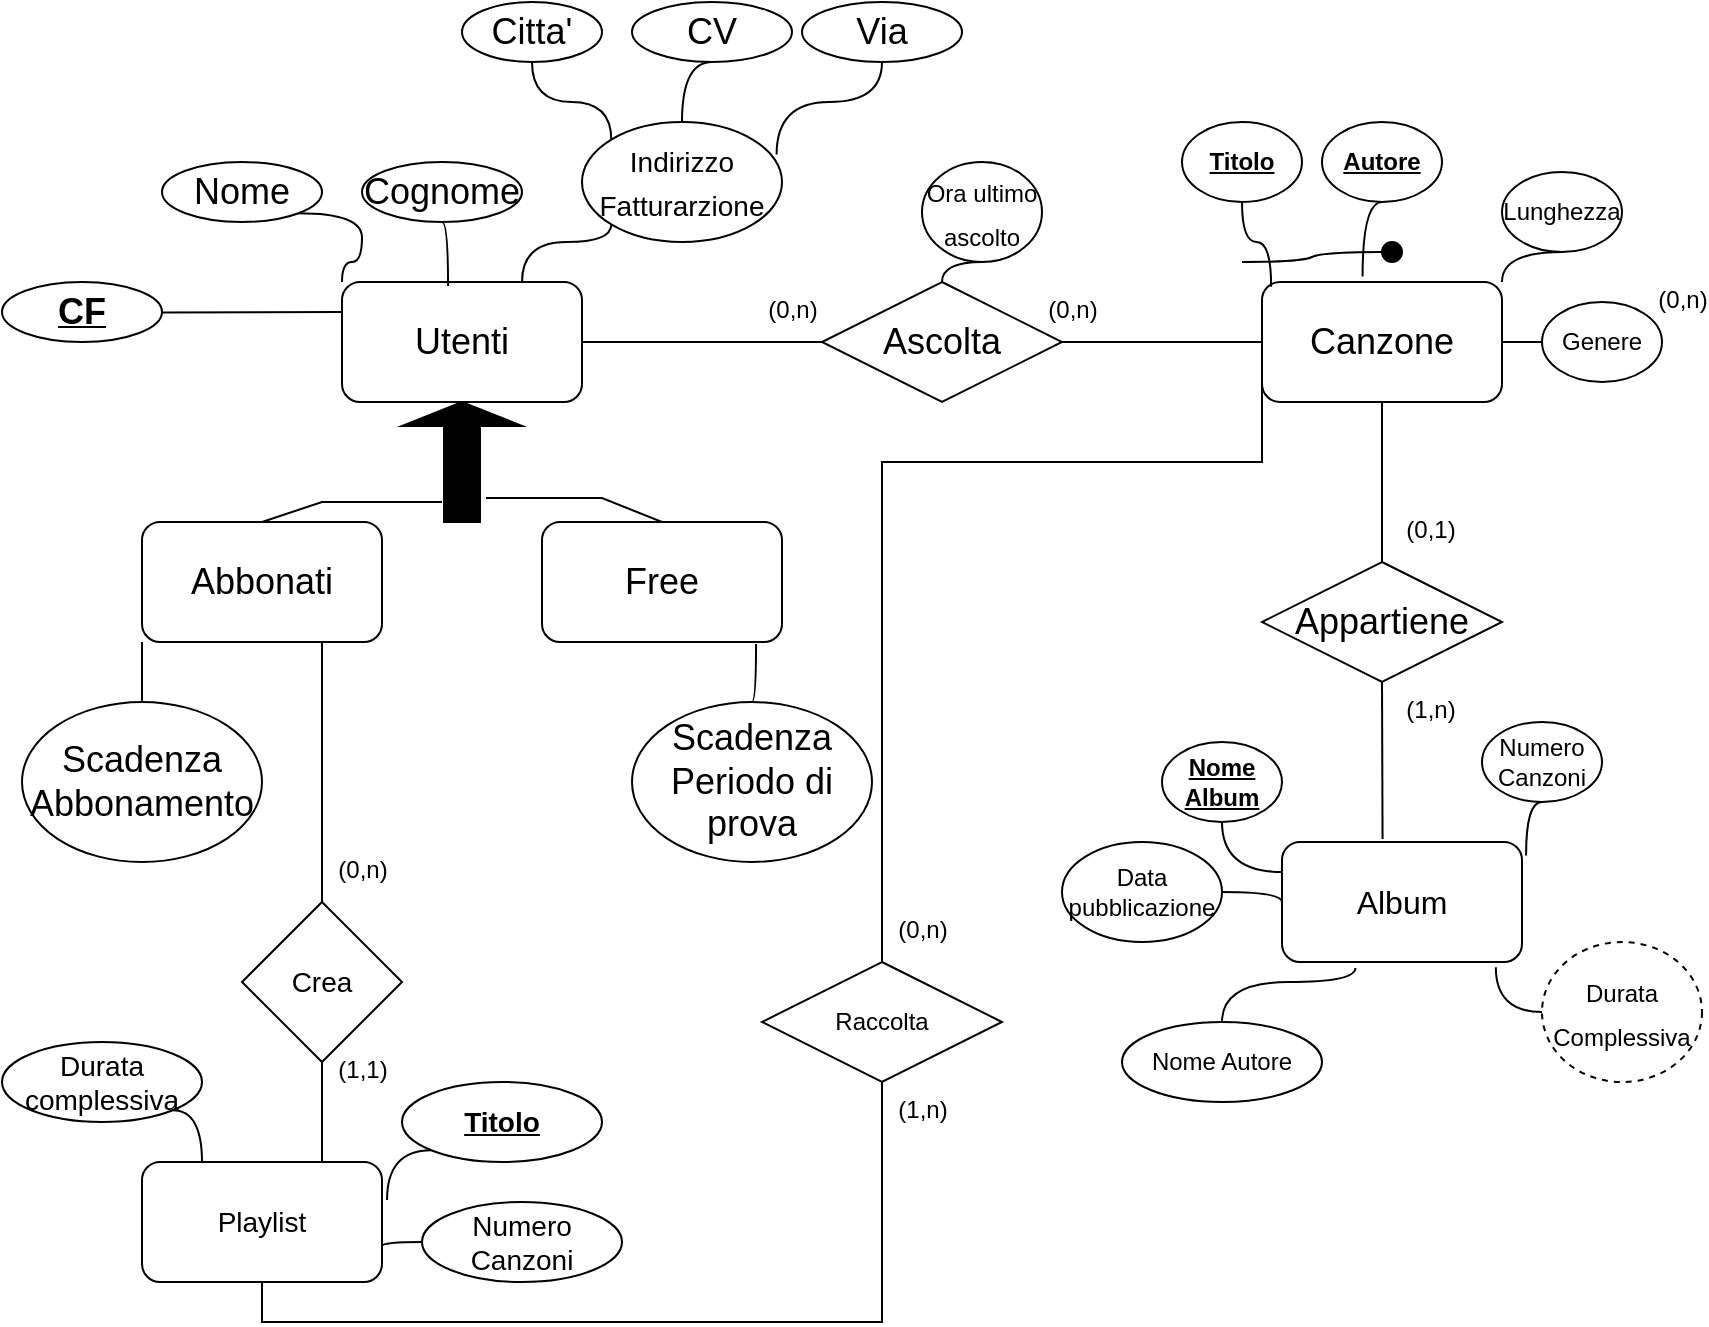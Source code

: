 <mxfile version="15.8.7" type="device"><diagram id="R2lEEEUBdFMjLlhIrx00" name="Page-1"><mxGraphModel dx="1185" dy="697" grid="1" gridSize="10" guides="1" tooltips="1" connect="1" arrows="1" fold="1" page="1" pageScale="1" pageWidth="1200" pageHeight="1920" math="0" shadow="0" extFonts="Permanent Marker^https://fonts.googleapis.com/css?family=Permanent+Marker"><root><mxCell id="0"/><mxCell id="1" parent="0"/><mxCell id="MznmqaaZc4UVXRXvQqSj-66" style="edgeStyle=orthogonalEdgeStyle;curved=1;rounded=0;orthogonalLoop=1;jettySize=auto;html=1;exitX=0;exitY=0.25;exitDx=0;exitDy=0;fontSize=12;endArrow=none;endFill=0;" parent="1" source="MznmqaaZc4UVXRXvQqSj-1" edge="1"><mxGeometry relative="1" as="geometry"><mxPoint x="110" y="175.294" as="targetPoint"/></mxGeometry></mxCell><mxCell id="MznmqaaZc4UVXRXvQqSj-1" value="&lt;font style=&quot;font-size: 18px&quot;&gt;Utenti&lt;/font&gt;" style="rounded=1;whiteSpace=wrap;html=1;" parent="1" vertex="1"><mxGeometry x="200" y="160" width="120" height="60" as="geometry"/></mxCell><mxCell id="MznmqaaZc4UVXRXvQqSj-2" value="" style="shape=singleArrow;direction=north;whiteSpace=wrap;html=1;fontSize=18;fillColor=#000000;" parent="1" vertex="1"><mxGeometry x="230" y="220" width="60" height="60" as="geometry"/></mxCell><mxCell id="YDDnkRahi1cv_LV7dZbu-7" style="edgeStyle=orthogonalEdgeStyle;curved=1;rounded=0;orthogonalLoop=1;jettySize=auto;html=1;exitX=0.75;exitY=1;exitDx=0;exitDy=0;fontSize=14;endArrow=none;endFill=0;" parent="1" source="MznmqaaZc4UVXRXvQqSj-3" target="YDDnkRahi1cv_LV7dZbu-1" edge="1"><mxGeometry relative="1" as="geometry"/></mxCell><mxCell id="MznmqaaZc4UVXRXvQqSj-3" value="Abbonati" style="rounded=1;whiteSpace=wrap;html=1;fontSize=18;fillColor=default;" parent="1" vertex="1"><mxGeometry x="100" y="280" width="120" height="60" as="geometry"/></mxCell><mxCell id="MznmqaaZc4UVXRXvQqSj-4" value="Free" style="rounded=1;whiteSpace=wrap;html=1;fontSize=18;fillColor=default;" parent="1" vertex="1"><mxGeometry x="300" y="280" width="120" height="60" as="geometry"/></mxCell><mxCell id="MznmqaaZc4UVXRXvQqSj-7" value="" style="endArrow=none;html=1;rounded=0;fontSize=18;exitX=0.5;exitY=0;exitDx=0;exitDy=0;" parent="1" source="MznmqaaZc4UVXRXvQqSj-3" edge="1"><mxGeometry width="50" height="50" relative="1" as="geometry"><mxPoint x="400" y="290" as="sourcePoint"/><mxPoint x="250" y="270" as="targetPoint"/><Array as="points"><mxPoint x="190" y="270"/></Array></mxGeometry></mxCell><mxCell id="MznmqaaZc4UVXRXvQqSj-8" value="" style="endArrow=none;html=1;rounded=0;fontSize=18;exitX=0.2;exitY=0.7;exitDx=0;exitDy=0;entryX=0.5;entryY=0;entryDx=0;entryDy=0;exitPerimeter=0;" parent="1" source="MznmqaaZc4UVXRXvQqSj-2" target="MznmqaaZc4UVXRXvQqSj-4" edge="1"><mxGeometry width="50" height="50" relative="1" as="geometry"><mxPoint x="170" y="290" as="sourcePoint"/><mxPoint x="260" y="280" as="targetPoint"/><Array as="points"><mxPoint x="330" y="268"/></Array></mxGeometry></mxCell><mxCell id="MznmqaaZc4UVXRXvQqSj-23" style="edgeStyle=orthogonalEdgeStyle;curved=1;rounded=0;orthogonalLoop=1;jettySize=auto;html=1;exitX=1;exitY=1;exitDx=0;exitDy=0;fontSize=18;endArrow=none;endFill=0;entryX=0;entryY=0;entryDx=0;entryDy=0;" parent="1" source="MznmqaaZc4UVXRXvQqSj-9" target="MznmqaaZc4UVXRXvQqSj-1" edge="1"><mxGeometry relative="1" as="geometry"><mxPoint x="210" y="170" as="targetPoint"/></mxGeometry></mxCell><mxCell id="MznmqaaZc4UVXRXvQqSj-9" value="Nome" style="ellipse;whiteSpace=wrap;html=1;align=center;fontSize=18;fillColor=default;" parent="1" vertex="1"><mxGeometry x="110" y="100" width="80" height="30" as="geometry"/></mxCell><mxCell id="MznmqaaZc4UVXRXvQqSj-24" style="edgeStyle=orthogonalEdgeStyle;curved=1;rounded=0;orthogonalLoop=1;jettySize=auto;html=1;exitX=0.5;exitY=1;exitDx=0;exitDy=0;entryX=0.442;entryY=0.033;entryDx=0;entryDy=0;entryPerimeter=0;fontSize=18;endArrow=none;endFill=0;" parent="1" source="MznmqaaZc4UVXRXvQqSj-10" target="MznmqaaZc4UVXRXvQqSj-1" edge="1"><mxGeometry relative="1" as="geometry"/></mxCell><mxCell id="MznmqaaZc4UVXRXvQqSj-10" value="Cognome" style="ellipse;whiteSpace=wrap;html=1;align=center;fontSize=18;fillColor=default;" parent="1" vertex="1"><mxGeometry x="210" y="100" width="80" height="30" as="geometry"/></mxCell><mxCell id="MznmqaaZc4UVXRXvQqSj-25" style="edgeStyle=orthogonalEdgeStyle;curved=1;rounded=0;orthogonalLoop=1;jettySize=auto;html=1;exitX=0;exitY=1;exitDx=0;exitDy=0;fontSize=18;endArrow=none;endFill=0;entryX=0.75;entryY=0;entryDx=0;entryDy=0;" parent="1" source="MznmqaaZc4UVXRXvQqSj-12" target="MznmqaaZc4UVXRXvQqSj-1" edge="1"><mxGeometry relative="1" as="geometry"><mxPoint x="300" y="150" as="targetPoint"/><Array as="points"><mxPoint x="290" y="140"/></Array></mxGeometry></mxCell><mxCell id="MznmqaaZc4UVXRXvQqSj-12" value="&lt;font style=&quot;font-size: 14px&quot;&gt;Indirizzo&lt;br&gt;Fatturarzione&lt;/font&gt;" style="ellipse;whiteSpace=wrap;html=1;align=center;fontSize=18;fillColor=default;" parent="1" vertex="1"><mxGeometry x="320" y="80" width="100" height="60" as="geometry"/></mxCell><mxCell id="MznmqaaZc4UVXRXvQqSj-21" style="edgeStyle=orthogonalEdgeStyle;curved=1;rounded=0;orthogonalLoop=1;jettySize=auto;html=1;exitX=0.5;exitY=1;exitDx=0;exitDy=0;entryX=0;entryY=0;entryDx=0;entryDy=0;fontSize=18;endArrow=none;endFill=0;" parent="1" source="MznmqaaZc4UVXRXvQqSj-13" target="MznmqaaZc4UVXRXvQqSj-12" edge="1"><mxGeometry relative="1" as="geometry"/></mxCell><mxCell id="MznmqaaZc4UVXRXvQqSj-13" value="Citta'" style="ellipse;whiteSpace=wrap;html=1;align=center;fontSize=18;fillColor=default;" parent="1" vertex="1"><mxGeometry x="260" y="20" width="70" height="30" as="geometry"/></mxCell><mxCell id="MznmqaaZc4UVXRXvQqSj-22" style="edgeStyle=orthogonalEdgeStyle;curved=1;rounded=0;orthogonalLoop=1;jettySize=auto;html=1;exitX=0.5;exitY=1;exitDx=0;exitDy=0;entryX=0.973;entryY=0.271;entryDx=0;entryDy=0;entryPerimeter=0;fontSize=18;endArrow=none;endFill=0;" parent="1" source="MznmqaaZc4UVXRXvQqSj-14" target="MznmqaaZc4UVXRXvQqSj-12" edge="1"><mxGeometry relative="1" as="geometry"/></mxCell><mxCell id="MznmqaaZc4UVXRXvQqSj-14" value="Via" style="ellipse;whiteSpace=wrap;html=1;align=center;fontSize=18;fillColor=default;" parent="1" vertex="1"><mxGeometry x="430" y="20" width="80" height="30" as="geometry"/></mxCell><mxCell id="MznmqaaZc4UVXRXvQqSj-20" style="edgeStyle=orthogonalEdgeStyle;curved=1;rounded=0;orthogonalLoop=1;jettySize=auto;html=1;exitX=0.5;exitY=1;exitDx=0;exitDy=0;entryX=0.5;entryY=0;entryDx=0;entryDy=0;fontSize=18;endArrow=none;endFill=0;" parent="1" source="MznmqaaZc4UVXRXvQqSj-15" target="MznmqaaZc4UVXRXvQqSj-12" edge="1"><mxGeometry relative="1" as="geometry"/></mxCell><mxCell id="MznmqaaZc4UVXRXvQqSj-15" value="CV" style="ellipse;whiteSpace=wrap;html=1;align=center;fontSize=18;fillColor=default;" parent="1" vertex="1"><mxGeometry x="345" y="20" width="80" height="30" as="geometry"/></mxCell><mxCell id="MznmqaaZc4UVXRXvQqSj-27" style="edgeStyle=orthogonalEdgeStyle;curved=1;rounded=0;orthogonalLoop=1;jettySize=auto;html=1;exitX=0.5;exitY=0;exitDx=0;exitDy=0;entryX=0;entryY=1;entryDx=0;entryDy=0;fontSize=18;endArrow=none;endFill=0;" parent="1" source="MznmqaaZc4UVXRXvQqSj-26" target="MznmqaaZc4UVXRXvQqSj-3" edge="1"><mxGeometry relative="1" as="geometry"/></mxCell><mxCell id="MznmqaaZc4UVXRXvQqSj-26" value="Scadenza Abbonamento" style="ellipse;whiteSpace=wrap;html=1;align=center;fontSize=18;fillColor=default;" parent="1" vertex="1"><mxGeometry x="40" y="370" width="120" height="80" as="geometry"/></mxCell><mxCell id="MznmqaaZc4UVXRXvQqSj-30" style="edgeStyle=orthogonalEdgeStyle;curved=1;rounded=0;orthogonalLoop=1;jettySize=auto;html=1;exitX=0.5;exitY=0;exitDx=0;exitDy=0;entryX=0.892;entryY=1.017;entryDx=0;entryDy=0;entryPerimeter=0;fontSize=18;endArrow=none;endFill=0;" parent="1" source="MznmqaaZc4UVXRXvQqSj-29" target="MznmqaaZc4UVXRXvQqSj-4" edge="1"><mxGeometry relative="1" as="geometry"/></mxCell><mxCell id="MznmqaaZc4UVXRXvQqSj-29" value="Scadenza Periodo di prova" style="ellipse;whiteSpace=wrap;html=1;align=center;fontSize=18;fillColor=default;" parent="1" vertex="1"><mxGeometry x="345" y="370" width="120" height="80" as="geometry"/></mxCell><mxCell id="MznmqaaZc4UVXRXvQqSj-34" style="edgeStyle=orthogonalEdgeStyle;curved=1;rounded=0;orthogonalLoop=1;jettySize=auto;html=1;entryX=1;entryY=0.5;entryDx=0;entryDy=0;fontSize=18;endArrow=none;endFill=0;" parent="1" source="MznmqaaZc4UVXRXvQqSj-31" target="MznmqaaZc4UVXRXvQqSj-1" edge="1"><mxGeometry relative="1" as="geometry"/></mxCell><mxCell id="MznmqaaZc4UVXRXvQqSj-35" style="edgeStyle=orthogonalEdgeStyle;curved=1;rounded=0;orthogonalLoop=1;jettySize=auto;html=1;fontSize=18;endArrow=none;endFill=0;" parent="1" source="MznmqaaZc4UVXRXvQqSj-31" target="MznmqaaZc4UVXRXvQqSj-33" edge="1"><mxGeometry relative="1" as="geometry"/></mxCell><mxCell id="MznmqaaZc4UVXRXvQqSj-31" value="Ascolta" style="shape=rhombus;perimeter=rhombusPerimeter;whiteSpace=wrap;html=1;align=center;fontSize=18;fillColor=default;" parent="1" vertex="1"><mxGeometry x="440" y="160" width="120" height="60" as="geometry"/></mxCell><mxCell id="MznmqaaZc4UVXRXvQqSj-51" style="edgeStyle=orthogonalEdgeStyle;curved=1;rounded=0;orthogonalLoop=1;jettySize=auto;html=1;exitX=0.5;exitY=1;exitDx=0;exitDy=0;entryX=0.5;entryY=0;entryDx=0;entryDy=0;fontSize=18;endArrow=none;endFill=0;" parent="1" source="MznmqaaZc4UVXRXvQqSj-33" target="MznmqaaZc4UVXRXvQqSj-50" edge="1"><mxGeometry relative="1" as="geometry"/></mxCell><mxCell id="3VvdkHh1fV8gKDkOYAM8-3" style="edgeStyle=orthogonalEdgeStyle;rounded=0;orthogonalLoop=1;jettySize=auto;html=1;exitX=0;exitY=0.75;exitDx=0;exitDy=0;entryX=0.5;entryY=0;entryDx=0;entryDy=0;endArrow=none;endFill=0;" edge="1" parent="1" source="MznmqaaZc4UVXRXvQqSj-33" target="3VvdkHh1fV8gKDkOYAM8-1"><mxGeometry relative="1" as="geometry"><Array as="points"><mxPoint x="660" y="250"/><mxPoint x="470" y="250"/></Array></mxGeometry></mxCell><mxCell id="MznmqaaZc4UVXRXvQqSj-33" value="Canzone" style="rounded=1;whiteSpace=wrap;html=1;fontSize=18;fillColor=default;" parent="1" vertex="1"><mxGeometry x="660" y="160" width="120" height="60" as="geometry"/></mxCell><mxCell id="MznmqaaZc4UVXRXvQqSj-37" style="edgeStyle=orthogonalEdgeStyle;curved=1;rounded=0;orthogonalLoop=1;jettySize=auto;html=1;exitX=0.5;exitY=1;exitDx=0;exitDy=0;entryX=0.5;entryY=0;entryDx=0;entryDy=0;fontSize=12;endArrow=none;endFill=0;" parent="1" source="MznmqaaZc4UVXRXvQqSj-36" target="MznmqaaZc4UVXRXvQqSj-31" edge="1"><mxGeometry relative="1" as="geometry"/></mxCell><mxCell id="MznmqaaZc4UVXRXvQqSj-36" value="&lt;font style=&quot;font-size: 12px&quot;&gt;Ora ultimo ascolto&lt;/font&gt;" style="ellipse;whiteSpace=wrap;html=1;align=center;fontSize=18;fillColor=default;" parent="1" vertex="1"><mxGeometry x="490" y="100" width="60" height="50" as="geometry"/></mxCell><mxCell id="MznmqaaZc4UVXRXvQqSj-43" style="edgeStyle=orthogonalEdgeStyle;curved=1;rounded=0;orthogonalLoop=1;jettySize=auto;html=1;exitX=0.5;exitY=1;exitDx=0;exitDy=0;entryX=0.038;entryY=0.04;entryDx=0;entryDy=0;entryPerimeter=0;fontSize=12;endArrow=none;endFill=0;" parent="1" source="MznmqaaZc4UVXRXvQqSj-38" target="MznmqaaZc4UVXRXvQqSj-33" edge="1"><mxGeometry relative="1" as="geometry"/></mxCell><mxCell id="MznmqaaZc4UVXRXvQqSj-38" value="&lt;b&gt;&lt;u&gt;Titolo&lt;/u&gt;&lt;/b&gt;" style="ellipse;whiteSpace=wrap;html=1;align=center;fontSize=12;fillColor=default;" parent="1" vertex="1"><mxGeometry x="620" y="80" width="60" height="40" as="geometry"/></mxCell><mxCell id="MznmqaaZc4UVXRXvQqSj-44" style="edgeStyle=orthogonalEdgeStyle;curved=1;rounded=0;orthogonalLoop=1;jettySize=auto;html=1;exitX=0.5;exitY=1;exitDx=0;exitDy=0;entryX=0.419;entryY=-0.045;entryDx=0;entryDy=0;entryPerimeter=0;fontSize=12;endArrow=none;endFill=0;" parent="1" source="MznmqaaZc4UVXRXvQqSj-39" target="MznmqaaZc4UVXRXvQqSj-33" edge="1"><mxGeometry relative="1" as="geometry"/></mxCell><mxCell id="MznmqaaZc4UVXRXvQqSj-39" value="&lt;b&gt;&lt;u&gt;Autore&lt;/u&gt;&lt;/b&gt;" style="ellipse;whiteSpace=wrap;html=1;align=center;fontSize=12;fillColor=default;" parent="1" vertex="1"><mxGeometry x="690" y="80" width="60" height="40" as="geometry"/></mxCell><mxCell id="MznmqaaZc4UVXRXvQqSj-45" style="edgeStyle=orthogonalEdgeStyle;curved=1;rounded=0;orthogonalLoop=1;jettySize=auto;html=1;exitX=0.5;exitY=1;exitDx=0;exitDy=0;entryX=1;entryY=0;entryDx=0;entryDy=0;fontSize=12;endArrow=none;endFill=0;" parent="1" source="MznmqaaZc4UVXRXvQqSj-40" target="MznmqaaZc4UVXRXvQqSj-33" edge="1"><mxGeometry relative="1" as="geometry"/></mxCell><mxCell id="MznmqaaZc4UVXRXvQqSj-40" value="Lunghezza" style="ellipse;whiteSpace=wrap;html=1;align=center;fontSize=12;fillColor=default;" parent="1" vertex="1"><mxGeometry x="780" y="105" width="60" height="40" as="geometry"/></mxCell><mxCell id="MznmqaaZc4UVXRXvQqSj-47" style="edgeStyle=orthogonalEdgeStyle;curved=1;rounded=0;orthogonalLoop=1;jettySize=auto;html=1;exitX=0;exitY=0.5;exitDx=0;exitDy=0;entryX=1;entryY=0.5;entryDx=0;entryDy=0;fontSize=12;endArrow=none;endFill=0;" parent="1" source="MznmqaaZc4UVXRXvQqSj-46" target="MznmqaaZc4UVXRXvQqSj-33" edge="1"><mxGeometry relative="1" as="geometry"/></mxCell><mxCell id="MznmqaaZc4UVXRXvQqSj-46" value="Genere&lt;br&gt;" style="ellipse;whiteSpace=wrap;html=1;align=center;fontSize=12;fillColor=default;" parent="1" vertex="1"><mxGeometry x="800" y="170" width="60" height="40" as="geometry"/></mxCell><mxCell id="MznmqaaZc4UVXRXvQqSj-48" value="&lt;font size=&quot;3&quot;&gt;Album&lt;br&gt;&lt;/font&gt;" style="rounded=1;whiteSpace=wrap;html=1;fontSize=12;fillColor=default;" parent="1" vertex="1"><mxGeometry x="670" y="440" width="120" height="60" as="geometry"/></mxCell><mxCell id="MznmqaaZc4UVXRXvQqSj-52" style="edgeStyle=orthogonalEdgeStyle;curved=1;rounded=0;orthogonalLoop=1;jettySize=auto;html=1;exitX=0.5;exitY=1;exitDx=0;exitDy=0;entryX=0.419;entryY=-0.025;entryDx=0;entryDy=0;entryPerimeter=0;fontSize=18;endArrow=none;endFill=0;" parent="1" source="MznmqaaZc4UVXRXvQqSj-50" target="MznmqaaZc4UVXRXvQqSj-48" edge="1"><mxGeometry relative="1" as="geometry"/></mxCell><mxCell id="MznmqaaZc4UVXRXvQqSj-50" value="Appartiene" style="shape=rhombus;perimeter=rhombusPerimeter;whiteSpace=wrap;html=1;align=center;fontSize=18;fillColor=default;" parent="1" vertex="1"><mxGeometry x="660" y="300" width="120" height="60" as="geometry"/></mxCell><mxCell id="MznmqaaZc4UVXRXvQqSj-54" style="edgeStyle=orthogonalEdgeStyle;curved=1;rounded=0;orthogonalLoop=1;jettySize=auto;html=1;entryX=0;entryY=0.25;entryDx=0;entryDy=0;fontSize=18;endArrow=none;endFill=0;" parent="1" source="MznmqaaZc4UVXRXvQqSj-53" target="MznmqaaZc4UVXRXvQqSj-48" edge="1"><mxGeometry relative="1" as="geometry"/></mxCell><mxCell id="MznmqaaZc4UVXRXvQqSj-53" value="&lt;b&gt;&lt;u&gt;Nome&lt;br&gt;Album&lt;/u&gt;&lt;/b&gt;" style="ellipse;whiteSpace=wrap;html=1;align=center;fontSize=12;fillColor=default;" parent="1" vertex="1"><mxGeometry x="610" y="390" width="60" height="40" as="geometry"/></mxCell><mxCell id="MznmqaaZc4UVXRXvQqSj-56" style="edgeStyle=orthogonalEdgeStyle;curved=1;rounded=0;orthogonalLoop=1;jettySize=auto;html=1;exitX=0.5;exitY=1;exitDx=0;exitDy=0;entryX=1.017;entryY=0.113;entryDx=0;entryDy=0;entryPerimeter=0;fontSize=18;endArrow=none;endFill=0;" parent="1" source="MznmqaaZc4UVXRXvQqSj-55" target="MznmqaaZc4UVXRXvQqSj-48" edge="1"><mxGeometry relative="1" as="geometry"/></mxCell><mxCell id="MznmqaaZc4UVXRXvQqSj-55" value="Numero&lt;br&gt;Canzoni" style="ellipse;whiteSpace=wrap;html=1;align=center;fontSize=12;fillColor=default;" parent="1" vertex="1"><mxGeometry x="770" y="380" width="60" height="40" as="geometry"/></mxCell><mxCell id="MznmqaaZc4UVXRXvQqSj-58" style="edgeStyle=orthogonalEdgeStyle;curved=1;rounded=0;orthogonalLoop=1;jettySize=auto;html=1;exitX=1;exitY=0.5;exitDx=0;exitDy=0;entryX=0;entryY=0.5;entryDx=0;entryDy=0;fontSize=18;endArrow=none;endFill=0;" parent="1" source="MznmqaaZc4UVXRXvQqSj-57" target="MznmqaaZc4UVXRXvQqSj-48" edge="1"><mxGeometry relative="1" as="geometry"/></mxCell><mxCell id="MznmqaaZc4UVXRXvQqSj-57" value="Data&lt;br&gt;pubblicazione" style="ellipse;whiteSpace=wrap;html=1;align=center;fontSize=12;fillColor=default;" parent="1" vertex="1"><mxGeometry x="560" y="440" width="80" height="50" as="geometry"/></mxCell><mxCell id="MznmqaaZc4UVXRXvQqSj-60" style="edgeStyle=orthogonalEdgeStyle;curved=1;rounded=0;orthogonalLoop=1;jettySize=auto;html=1;exitX=0;exitY=0.5;exitDx=0;exitDy=0;entryX=0.891;entryY=1.044;entryDx=0;entryDy=0;entryPerimeter=0;fontSize=12;endArrow=none;endFill=0;" parent="1" source="MznmqaaZc4UVXRXvQqSj-59" target="MznmqaaZc4UVXRXvQqSj-48" edge="1"><mxGeometry relative="1" as="geometry"/></mxCell><mxCell id="MznmqaaZc4UVXRXvQqSj-59" value="&lt;font style=&quot;font-size: 12px&quot;&gt;Durata Complessiva&lt;/font&gt;" style="ellipse;whiteSpace=wrap;html=1;align=center;dashed=1;fontSize=18;fillColor=default;" parent="1" vertex="1"><mxGeometry x="800" y="490" width="80" height="70" as="geometry"/></mxCell><mxCell id="MznmqaaZc4UVXRXvQqSj-61" value="&lt;span style=&quot;font-weight: normal&quot;&gt;&lt;font style=&quot;font-size: 12px&quot;&gt;(0,n)&lt;/font&gt;&lt;/span&gt;" style="text;strokeColor=none;fillColor=none;html=1;fontSize=24;fontStyle=1;verticalAlign=middle;align=center;" parent="1" vertex="1"><mxGeometry x="860" y="160" width="20" height="10" as="geometry"/></mxCell><mxCell id="MznmqaaZc4UVXRXvQqSj-62" value="&lt;span style=&quot;font-weight: normal&quot;&gt;&lt;font style=&quot;font-size: 12px&quot;&gt;(0,n)&lt;/font&gt;&lt;/span&gt;" style="text;strokeColor=none;fillColor=none;html=1;fontSize=24;fontStyle=1;verticalAlign=middle;align=center;" parent="1" vertex="1"><mxGeometry x="400" y="150" width="50" height="40" as="geometry"/></mxCell><mxCell id="MznmqaaZc4UVXRXvQqSj-63" value="&lt;span style=&quot;font-weight: normal&quot;&gt;&lt;font style=&quot;font-size: 12px&quot;&gt;(0,n)&lt;/font&gt;&lt;/span&gt;" style="text;strokeColor=none;fillColor=none;html=1;fontSize=24;fontStyle=1;verticalAlign=middle;align=center;" parent="1" vertex="1"><mxGeometry x="540" y="150" width="50" height="40" as="geometry"/></mxCell><mxCell id="MznmqaaZc4UVXRXvQqSj-64" value="&lt;span style=&quot;font-weight: normal&quot;&gt;&lt;font style=&quot;font-size: 12px&quot;&gt;(0,1)&lt;/font&gt;&lt;/span&gt;" style="text;strokeColor=none;fillColor=none;html=1;fontSize=24;fontStyle=1;verticalAlign=middle;align=center;" parent="1" vertex="1"><mxGeometry x="719" y="260" width="50" height="40" as="geometry"/></mxCell><mxCell id="MznmqaaZc4UVXRXvQqSj-65" value="&lt;span style=&quot;font-weight: normal&quot;&gt;&lt;font style=&quot;font-size: 12px&quot;&gt;(1,n)&lt;/font&gt;&lt;/span&gt;" style="text;strokeColor=none;fillColor=none;html=1;fontSize=24;fontStyle=1;verticalAlign=middle;align=center;" parent="1" vertex="1"><mxGeometry x="719" y="350" width="50" height="40" as="geometry"/></mxCell><mxCell id="MznmqaaZc4UVXRXvQqSj-68" value="&lt;u&gt;&lt;b&gt;CF&lt;/b&gt;&lt;/u&gt;" style="ellipse;whiteSpace=wrap;html=1;align=center;fontSize=18;fillColor=default;" parent="1" vertex="1"><mxGeometry x="30" y="160" width="80" height="30" as="geometry"/></mxCell><mxCell id="MznmqaaZc4UVXRXvQqSj-69" value="" style="edgeStyle=entityRelationEdgeStyle;fontSize=12;html=1;endArrow=none;endFill=0;rounded=0;curved=1;" parent="1" target="MznmqaaZc4UVXRXvQqSj-70" edge="1"><mxGeometry width="100" height="100" relative="1" as="geometry"><mxPoint x="650" y="150" as="sourcePoint"/><mxPoint x="730" y="140" as="targetPoint"/></mxGeometry></mxCell><mxCell id="MznmqaaZc4UVXRXvQqSj-70" value="" style="ellipse;whiteSpace=wrap;html=1;fontSize=12;fillColor=#000000;" parent="1" vertex="1"><mxGeometry x="720" y="140" width="10" height="10" as="geometry"/></mxCell><mxCell id="YDDnkRahi1cv_LV7dZbu-8" style="edgeStyle=orthogonalEdgeStyle;curved=1;rounded=0;orthogonalLoop=1;jettySize=auto;html=1;exitX=0.5;exitY=1;exitDx=0;exitDy=0;entryX=0.75;entryY=0;entryDx=0;entryDy=0;fontSize=14;endArrow=none;endFill=0;" parent="1" source="YDDnkRahi1cv_LV7dZbu-1" target="YDDnkRahi1cv_LV7dZbu-2" edge="1"><mxGeometry relative="1" as="geometry"/></mxCell><mxCell id="YDDnkRahi1cv_LV7dZbu-1" value="Crea" style="rhombus;whiteSpace=wrap;html=1;fontSize=14;" parent="1" vertex="1"><mxGeometry x="150" y="470" width="80" height="80" as="geometry"/></mxCell><mxCell id="3VvdkHh1fV8gKDkOYAM8-2" style="edgeStyle=orthogonalEdgeStyle;rounded=0;orthogonalLoop=1;jettySize=auto;html=1;exitX=0.5;exitY=1;exitDx=0;exitDy=0;endArrow=none;endFill=0;" edge="1" parent="1" source="YDDnkRahi1cv_LV7dZbu-2" target="3VvdkHh1fV8gKDkOYAM8-1"><mxGeometry relative="1" as="geometry"/></mxCell><mxCell id="YDDnkRahi1cv_LV7dZbu-2" value="Playlist" style="rounded=1;whiteSpace=wrap;html=1;fontSize=14;" parent="1" vertex="1"><mxGeometry x="100" y="600" width="120" height="60" as="geometry"/></mxCell><mxCell id="YDDnkRahi1cv_LV7dZbu-14" style="edgeStyle=orthogonalEdgeStyle;curved=1;rounded=0;orthogonalLoop=1;jettySize=auto;html=1;exitX=0;exitY=1;exitDx=0;exitDy=0;entryX=1.021;entryY=0.317;entryDx=0;entryDy=0;entryPerimeter=0;fontSize=14;endArrow=none;endFill=0;" parent="1" source="YDDnkRahi1cv_LV7dZbu-9" target="YDDnkRahi1cv_LV7dZbu-2" edge="1"><mxGeometry relative="1" as="geometry"/></mxCell><mxCell id="YDDnkRahi1cv_LV7dZbu-9" value="&lt;b&gt;&lt;u&gt;Titolo&lt;/u&gt;&lt;/b&gt;" style="ellipse;whiteSpace=wrap;html=1;align=center;fontSize=14;" parent="1" vertex="1"><mxGeometry x="230" y="560" width="100" height="40" as="geometry"/></mxCell><mxCell id="YDDnkRahi1cv_LV7dZbu-15" style="edgeStyle=orthogonalEdgeStyle;curved=1;rounded=0;orthogonalLoop=1;jettySize=auto;html=1;exitX=1;exitY=1;exitDx=0;exitDy=0;entryX=0.25;entryY=0;entryDx=0;entryDy=0;fontSize=14;endArrow=none;endFill=0;" parent="1" source="YDDnkRahi1cv_LV7dZbu-11" target="YDDnkRahi1cv_LV7dZbu-2" edge="1"><mxGeometry relative="1" as="geometry"/></mxCell><mxCell id="YDDnkRahi1cv_LV7dZbu-11" value="Durata complessiva" style="ellipse;whiteSpace=wrap;html=1;align=center;fontSize=14;" parent="1" vertex="1"><mxGeometry x="30" y="540" width="100" height="40" as="geometry"/></mxCell><mxCell id="YDDnkRahi1cv_LV7dZbu-13" style="edgeStyle=orthogonalEdgeStyle;curved=1;rounded=0;orthogonalLoop=1;jettySize=auto;html=1;exitX=0;exitY=0.5;exitDx=0;exitDy=0;entryX=1.002;entryY=0.698;entryDx=0;entryDy=0;entryPerimeter=0;fontSize=14;endArrow=none;endFill=0;" parent="1" source="YDDnkRahi1cv_LV7dZbu-12" target="YDDnkRahi1cv_LV7dZbu-2" edge="1"><mxGeometry relative="1" as="geometry"/></mxCell><mxCell id="YDDnkRahi1cv_LV7dZbu-12" value="Numero Canzoni" style="ellipse;whiteSpace=wrap;html=1;align=center;fontSize=14;" parent="1" vertex="1"><mxGeometry x="240" y="620" width="100" height="40" as="geometry"/></mxCell><mxCell id="YDDnkRahi1cv_LV7dZbu-16" value="&lt;span style=&quot;font-size: 12px ; font-weight: 400&quot;&gt;(0,n)&lt;/span&gt;" style="text;strokeColor=none;fillColor=none;html=1;fontSize=24;fontStyle=1;verticalAlign=middle;align=center;" parent="1" vertex="1"><mxGeometry x="160" y="430" width="100" height="40" as="geometry"/></mxCell><mxCell id="YDDnkRahi1cv_LV7dZbu-17" value="&lt;span style=&quot;font-weight: normal&quot;&gt;&lt;font style=&quot;font-size: 12px&quot;&gt;(1,1)&lt;/font&gt;&lt;/span&gt;" style="text;strokeColor=none;fillColor=none;html=1;fontSize=24;fontStyle=1;verticalAlign=middle;align=center;" parent="1" vertex="1"><mxGeometry x="160" y="530" width="100" height="40" as="geometry"/></mxCell><mxCell id="3VvdkHh1fV8gKDkOYAM8-1" value="Raccolta" style="shape=rhombus;perimeter=rhombusPerimeter;whiteSpace=wrap;html=1;align=center;" vertex="1" parent="1"><mxGeometry x="410" y="500" width="120" height="60" as="geometry"/></mxCell><mxCell id="3VvdkHh1fV8gKDkOYAM8-4" value="&lt;span style=&quot;font-weight: normal&quot;&gt;&lt;font style=&quot;font-size: 12px&quot;&gt;(0,n)&lt;/font&gt;&lt;/span&gt;" style="text;strokeColor=none;fillColor=none;html=1;fontSize=24;fontStyle=1;verticalAlign=middle;align=center;" vertex="1" parent="1"><mxGeometry x="440" y="460" width="100" height="40" as="geometry"/></mxCell><mxCell id="3VvdkHh1fV8gKDkOYAM8-5" value="&lt;span style=&quot;font-weight: normal&quot;&gt;&lt;font style=&quot;font-size: 12px&quot;&gt;(1,n)&lt;/font&gt;&lt;/span&gt;" style="text;strokeColor=none;fillColor=none;html=1;fontSize=24;fontStyle=1;verticalAlign=middle;align=center;" vertex="1" parent="1"><mxGeometry x="440" y="550" width="100" height="40" as="geometry"/></mxCell><mxCell id="3VvdkHh1fV8gKDkOYAM8-7" style="edgeStyle=orthogonalEdgeStyle;curved=1;rounded=0;orthogonalLoop=1;jettySize=auto;html=1;exitX=0.5;exitY=0;exitDx=0;exitDy=0;entryX=0.306;entryY=1.05;entryDx=0;entryDy=0;entryPerimeter=0;fontSize=12;endArrow=none;endFill=0;" edge="1" parent="1" source="3VvdkHh1fV8gKDkOYAM8-6" target="MznmqaaZc4UVXRXvQqSj-48"><mxGeometry relative="1" as="geometry"/></mxCell><mxCell id="3VvdkHh1fV8gKDkOYAM8-6" value="Nome Autore" style="ellipse;whiteSpace=wrap;html=1;align=center;fontSize=12;" vertex="1" parent="1"><mxGeometry x="590" y="530" width="100" height="40" as="geometry"/></mxCell></root></mxGraphModel></diagram></mxfile>